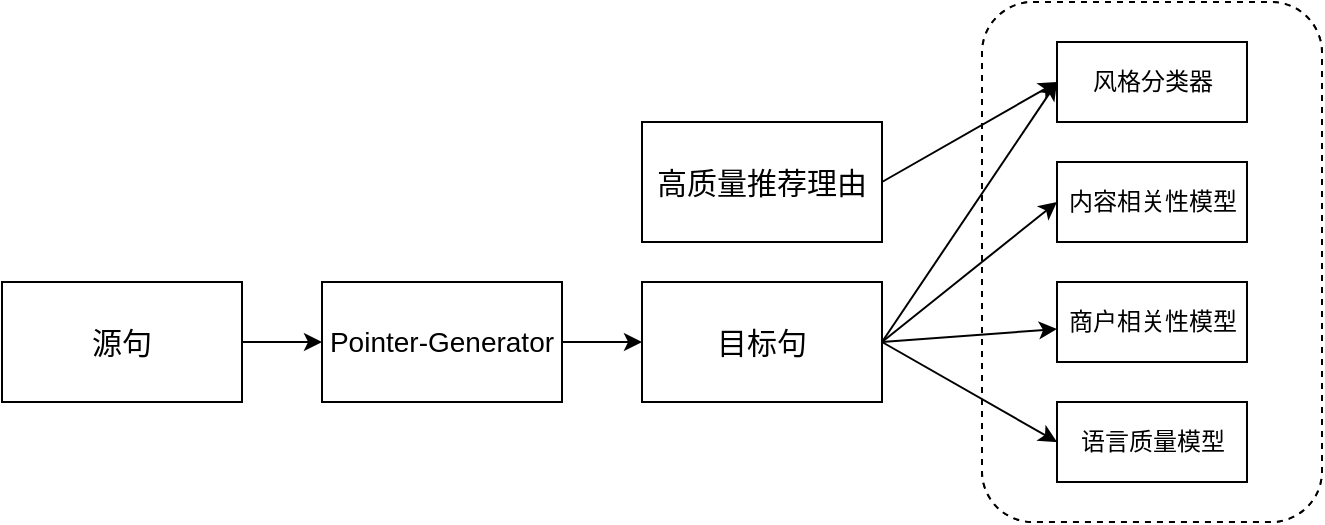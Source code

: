 <mxfile version="13.8.1" type="github">
  <diagram id="JLV33hpUf8fsl6XN7Qbe" name="Page-1">
    <mxGraphModel dx="1298" dy="690" grid="1" gridSize="10" guides="1" tooltips="1" connect="1" arrows="1" fold="1" page="1" pageScale="1" pageWidth="827" pageHeight="1169" math="0" shadow="0">
      <root>
        <mxCell id="0" />
        <mxCell id="1" parent="0" />
        <mxCell id="a_Vj5TsUM9YrMgkX1L0C-3" value="" style="edgeStyle=orthogonalEdgeStyle;rounded=0;orthogonalLoop=1;jettySize=auto;html=1;" edge="1" parent="1" source="a_Vj5TsUM9YrMgkX1L0C-1">
          <mxGeometry relative="1" as="geometry">
            <mxPoint x="230" y="250" as="targetPoint" />
          </mxGeometry>
        </mxCell>
        <mxCell id="a_Vj5TsUM9YrMgkX1L0C-1" value="&lt;font style=&quot;font-size: 15px&quot;&gt;源句&lt;/font&gt;" style="rounded=0;whiteSpace=wrap;html=1;" vertex="1" parent="1">
          <mxGeometry x="70" y="220" width="120" height="60" as="geometry" />
        </mxCell>
        <mxCell id="a_Vj5TsUM9YrMgkX1L0C-6" value="" style="edgeStyle=orthogonalEdgeStyle;rounded=0;orthogonalLoop=1;jettySize=auto;html=1;" edge="1" parent="1" source="a_Vj5TsUM9YrMgkX1L0C-4" target="a_Vj5TsUM9YrMgkX1L0C-5">
          <mxGeometry relative="1" as="geometry" />
        </mxCell>
        <mxCell id="a_Vj5TsUM9YrMgkX1L0C-4" value="&lt;font style=&quot;font-size: 14px&quot;&gt;Pointer-Generator&lt;/font&gt;" style="rounded=0;whiteSpace=wrap;html=1;" vertex="1" parent="1">
          <mxGeometry x="230" y="220" width="120" height="60" as="geometry" />
        </mxCell>
        <mxCell id="a_Vj5TsUM9YrMgkX1L0C-5" value="&lt;span style=&quot;font-size: 15px&quot;&gt;目标句&lt;/span&gt;" style="rounded=0;whiteSpace=wrap;html=1;" vertex="1" parent="1">
          <mxGeometry x="390" y="220" width="120" height="60" as="geometry" />
        </mxCell>
        <mxCell id="a_Vj5TsUM9YrMgkX1L0C-8" value="&lt;span style=&quot;font-size: 15px&quot;&gt;高质量推荐理由&lt;/span&gt;" style="rounded=0;whiteSpace=wrap;html=1;" vertex="1" parent="1">
          <mxGeometry x="390" y="140" width="120" height="60" as="geometry" />
        </mxCell>
        <mxCell id="a_Vj5TsUM9YrMgkX1L0C-11" value="" style="rounded=1;whiteSpace=wrap;html=1;dashed=1;" vertex="1" parent="1">
          <mxGeometry x="560" y="80" width="170" height="260" as="geometry" />
        </mxCell>
        <mxCell id="a_Vj5TsUM9YrMgkX1L0C-12" value="风格分类器" style="rounded=0;whiteSpace=wrap;html=1;" vertex="1" parent="1">
          <mxGeometry x="585" y="100" width="105" height="40" as="geometry" />
        </mxCell>
        <mxCell id="a_Vj5TsUM9YrMgkX1L0C-17" value="" style="rounded=0;whiteSpace=wrap;html=1;" vertex="1" parent="1">
          <mxGeometry x="585" y="260" width="120" height="60" as="geometry" />
        </mxCell>
        <mxCell id="a_Vj5TsUM9YrMgkX1L0C-19" value="" style="rounded=1;whiteSpace=wrap;html=1;dashed=1;" vertex="1" parent="1">
          <mxGeometry x="560" y="80" width="170" height="260" as="geometry" />
        </mxCell>
        <mxCell id="a_Vj5TsUM9YrMgkX1L0C-20" value="风格分类器" style="rounded=0;whiteSpace=wrap;html=1;" vertex="1" parent="1">
          <mxGeometry x="597.5" y="100" width="95" height="40" as="geometry" />
        </mxCell>
        <mxCell id="a_Vj5TsUM9YrMgkX1L0C-21" value="内容相关性模型" style="rounded=0;whiteSpace=wrap;html=1;" vertex="1" parent="1">
          <mxGeometry x="597.5" y="160" width="95" height="40" as="geometry" />
        </mxCell>
        <mxCell id="a_Vj5TsUM9YrMgkX1L0C-22" value="商户相关性模型" style="rounded=0;whiteSpace=wrap;html=1;" vertex="1" parent="1">
          <mxGeometry x="597.5" y="220" width="95" height="40" as="geometry" />
        </mxCell>
        <mxCell id="a_Vj5TsUM9YrMgkX1L0C-23" value="语言质量模型" style="rounded=0;whiteSpace=wrap;html=1;" vertex="1" parent="1">
          <mxGeometry x="597.5" y="280" width="95" height="40" as="geometry" />
        </mxCell>
        <mxCell id="a_Vj5TsUM9YrMgkX1L0C-24" value="" style="endArrow=classic;html=1;entryX=0;entryY=0.5;entryDx=0;entryDy=0;" edge="1" parent="1" target="a_Vj5TsUM9YrMgkX1L0C-20">
          <mxGeometry width="50" height="50" relative="1" as="geometry">
            <mxPoint x="510" y="250" as="sourcePoint" />
            <mxPoint x="560" y="200" as="targetPoint" />
          </mxGeometry>
        </mxCell>
        <mxCell id="a_Vj5TsUM9YrMgkX1L0C-25" value="" style="endArrow=classic;html=1;entryX=0;entryY=0.5;entryDx=0;entryDy=0;" edge="1" parent="1" target="a_Vj5TsUM9YrMgkX1L0C-20">
          <mxGeometry width="50" height="50" relative="1" as="geometry">
            <mxPoint x="510" y="170" as="sourcePoint" />
            <mxPoint x="560" y="120" as="targetPoint" />
          </mxGeometry>
        </mxCell>
        <mxCell id="a_Vj5TsUM9YrMgkX1L0C-26" value="" style="endArrow=classic;html=1;entryX=0;entryY=0.5;entryDx=0;entryDy=0;" edge="1" parent="1" target="a_Vj5TsUM9YrMgkX1L0C-21">
          <mxGeometry width="50" height="50" relative="1" as="geometry">
            <mxPoint x="510" y="250" as="sourcePoint" />
            <mxPoint x="560" y="200" as="targetPoint" />
          </mxGeometry>
        </mxCell>
        <mxCell id="a_Vj5TsUM9YrMgkX1L0C-27" value="" style="endArrow=classic;html=1;" edge="1" parent="1" target="a_Vj5TsUM9YrMgkX1L0C-22">
          <mxGeometry width="50" height="50" relative="1" as="geometry">
            <mxPoint x="510" y="250" as="sourcePoint" />
            <mxPoint x="560" y="200" as="targetPoint" />
          </mxGeometry>
        </mxCell>
        <mxCell id="a_Vj5TsUM9YrMgkX1L0C-28" value="" style="endArrow=classic;html=1;entryX=0;entryY=0.5;entryDx=0;entryDy=0;" edge="1" parent="1" target="a_Vj5TsUM9YrMgkX1L0C-23">
          <mxGeometry width="50" height="50" relative="1" as="geometry">
            <mxPoint x="510" y="250" as="sourcePoint" />
            <mxPoint x="560" y="200" as="targetPoint" />
          </mxGeometry>
        </mxCell>
      </root>
    </mxGraphModel>
  </diagram>
</mxfile>
